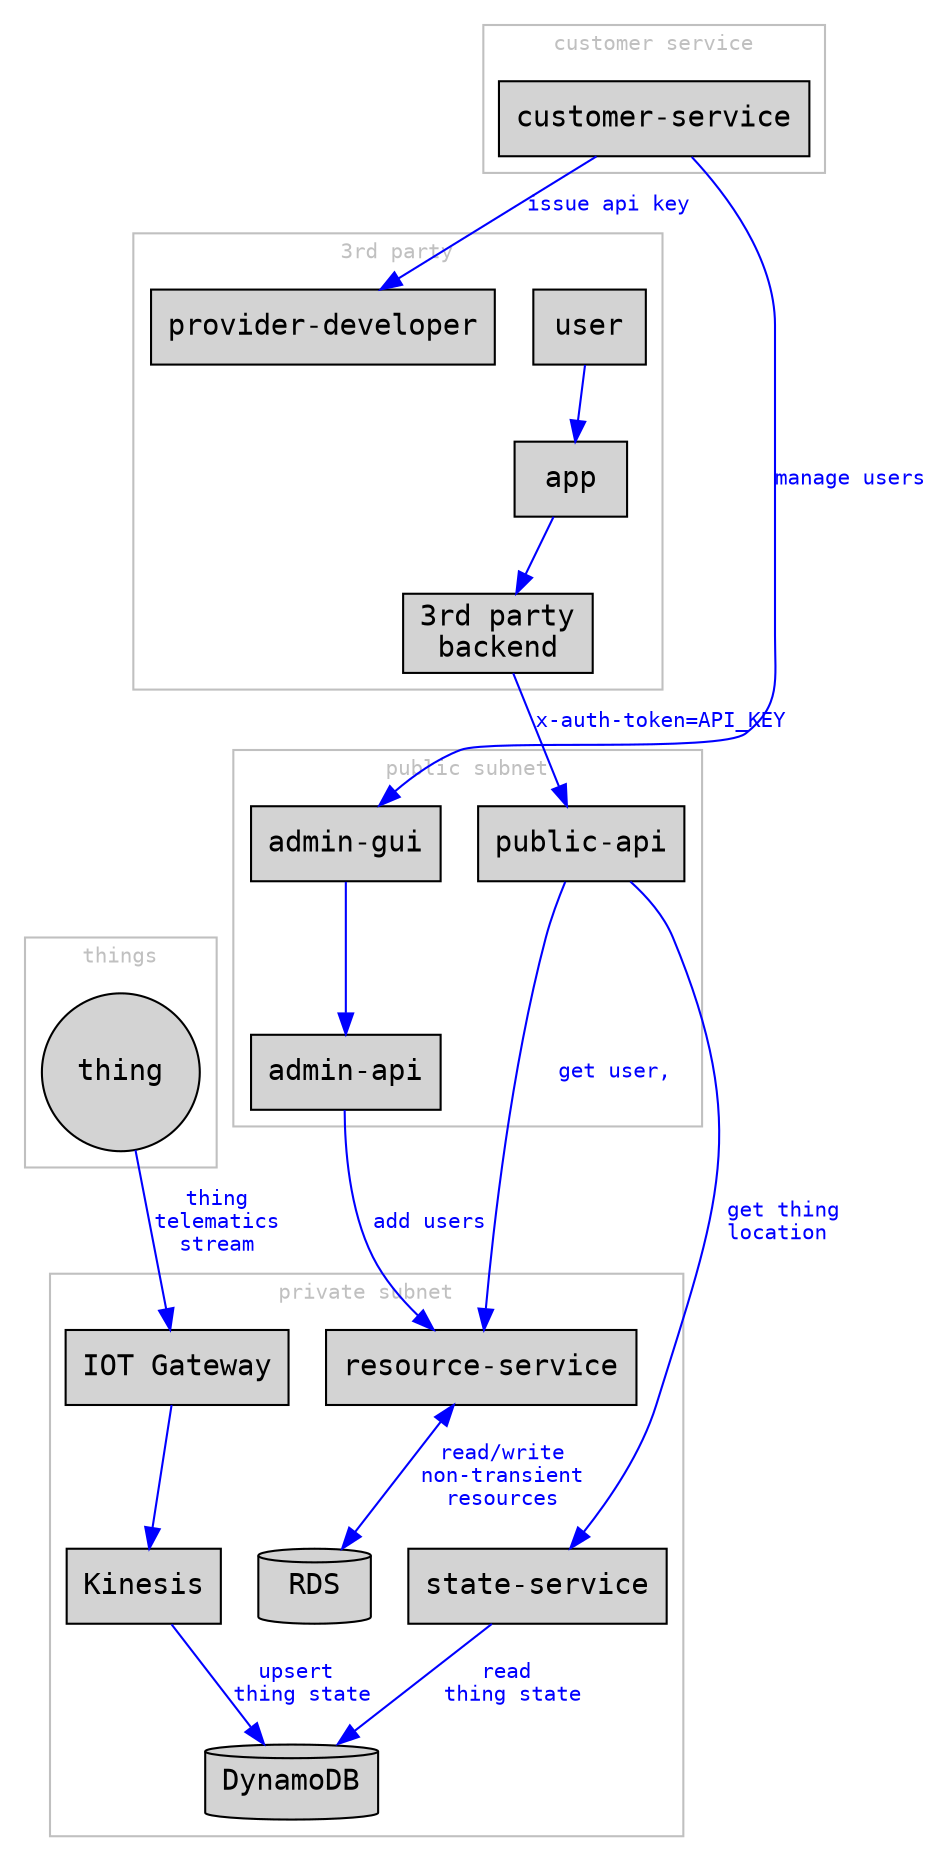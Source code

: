 /*
  This is a graphviz dot file
  See https://www.graphviz.org/doc/info/ for help
*/
digraph{
  graph [fontname = "monospace", fontsize="10", color="grey", fontcolor="grey"];
  node [fontname = "monospace",shape="box",style="filled"];
  edge [fontname = "monospace",color="blue", fontcolor="blue",fontsize="10"];
  /* 
    define components in the clusters they belong to
  */
  subgraph clusterProvider{
    label="3rd party"
    "user"
    "app"
    "provider-backend"[label="3rd party\nbackend"]
    "provider-developer" 
  }
  subgraph clusterPublicSubnet {
    label="public subnet"
    "public-api"
    "admin-api"
    "admin-gui"
  }
  subgraph clusterPrivateSubnet {
    label="private subnet"
    "IOT Gateway"
    "resource-service"
    "state-service"
    "DynamoDB" [shape="cylinder"]
    "RDS" [shape="cylinder"]
    "Kinesis"
  }
  subgraph clusterCustomerService {
    label="customer service"
   "customer-service"
  }
  subgraph clusterFleet {
    label="things"
    "thing" [shape="circle", color=""]
  }
  /* 
   define calls between existing components
  */
  "user" -> "app"
  "app" -> "provider-backend"
  "provider-backend" -> "public-api"[label="x-auth-token=API_KEY"]
  "public-api" -> "state-service" [label=" get thing\nlocation"]
  "public-api" -> "resource-service" [label=" get user,"]
  "resource-service" -> "RDS" [dir="both", label="read/write\nnon-transient\nresources"]
  "customer-service" -> "admin-gui"[label="manage users"]
  "customer-service" -> "provider-developer"[label="issue api key"]
  "admin-gui" -> "admin-api"
  "admin-api" -> "resource-service"[label="add users"]
  "IOT Gateway" -> "Kinesis"
  "Kinesis" -> "DynamoDB" [label="upsert \nthing state"]
  "state-service" -> "DynamoDB" [label="read \nthing state"]
  "thing" -> "IOT Gateway" [ label="thing\ntelematics\nstream" ] 
}